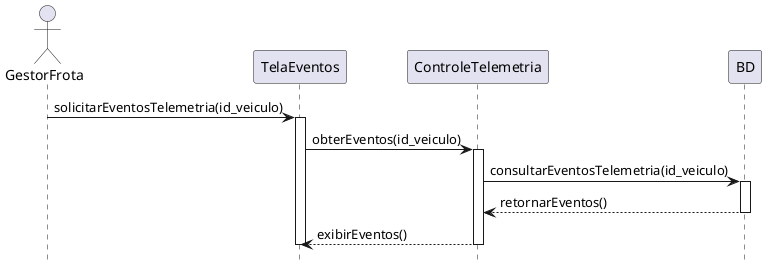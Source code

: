 @startuml "Identificar Eventos de Telemetria"
hide footbox

actor GestorFrota as gestor_ator
participant TelaEventos as tela_eventos
participant ControleTelemetria as controle_telemetria
participant BD as bd

gestor_ator -> tela_eventos: solicitarEventosTelemetria(id_veiculo)
activate tela_eventos

tela_eventos -> controle_telemetria: obterEventos(id_veiculo)
activate controle_telemetria

controle_telemetria -> bd: consultarEventosTelemetria(id_veiculo)
activate bd

bd --> controle_telemetria: retornarEventos()
deactivate bd

controle_telemetria --> tela_eventos: exibirEventos()
deactivate controle_telemetria

deactivate tela_eventos

@enduml
